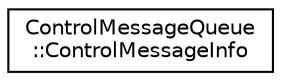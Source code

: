 digraph "Graphical Class Hierarchy"
{
  edge [fontname="Helvetica",fontsize="10",labelfontname="Helvetica",labelfontsize="10"];
  node [fontname="Helvetica",fontsize="10",shape=record];
  rankdir="LR";
  Node0 [label="ControlMessageQueue\l::ControlMessageInfo",height=0.2,width=0.4,color="black", fillcolor="white", style="filled",URL="$structControlMessageQueue_1_1ControlMessageInfo.html"];
}
